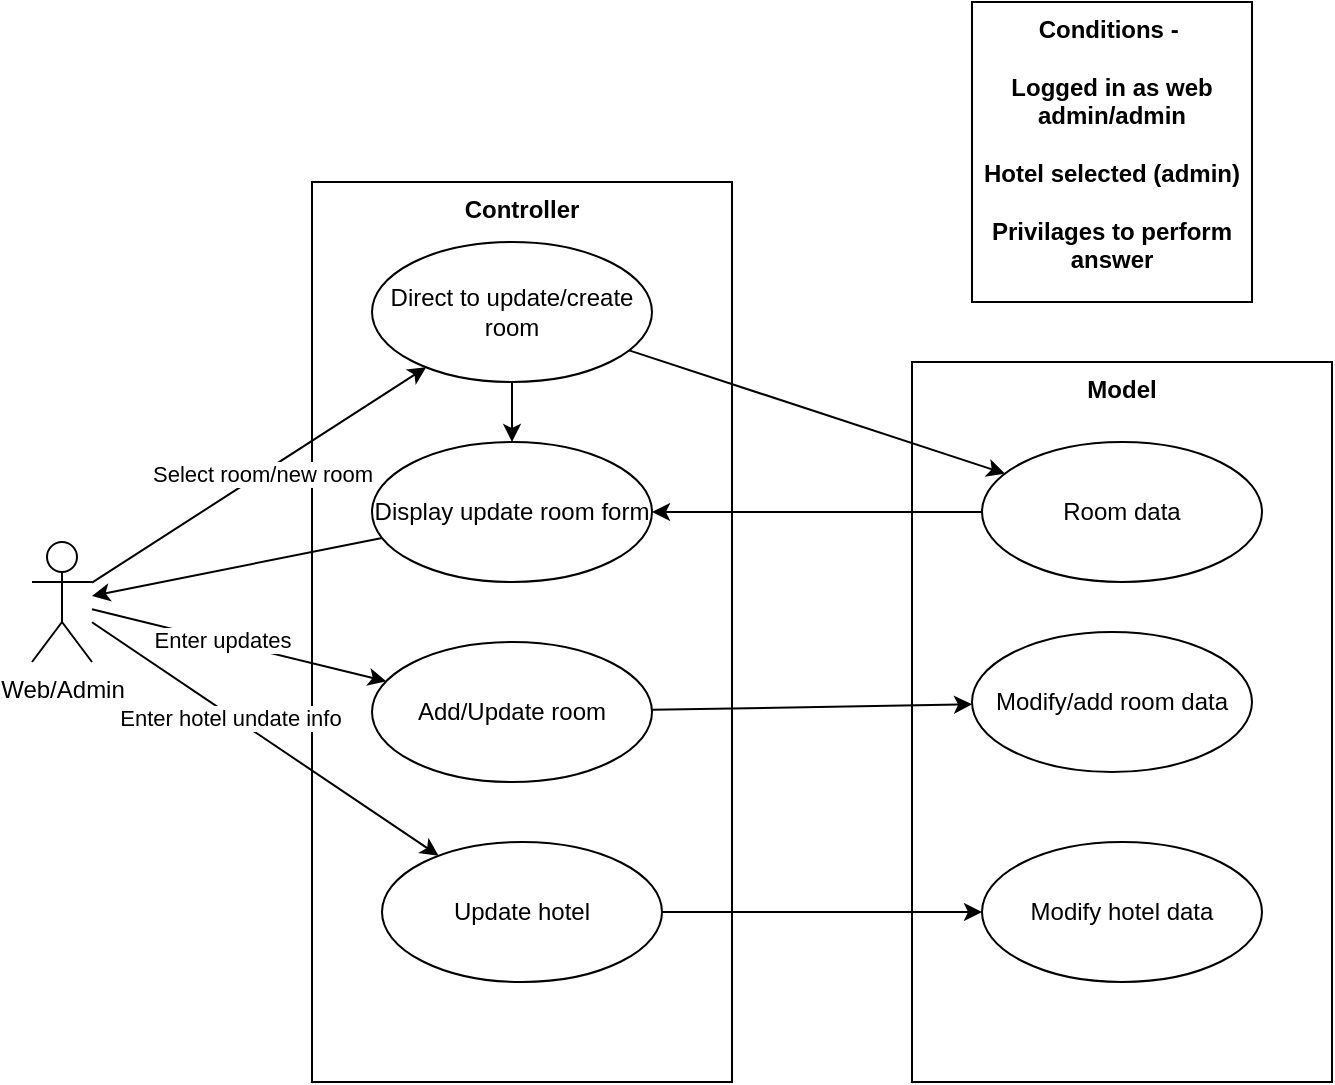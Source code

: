 <mxfile>
    <diagram id="KFu2Jjx0fvDgMEuhWSRL" name="Page-1">
        <mxGraphModel dx="1124" dy="719" grid="1" gridSize="10" guides="1" tooltips="1" connect="1" arrows="1" fold="1" page="1" pageScale="1" pageWidth="850" pageHeight="1100" math="0" shadow="0">
            <root>
                <mxCell id="0"/>
                <mxCell id="1" parent="0"/>
                <mxCell id="6" value="Controller" style="shape=rect;html=1;verticalAlign=top;fontStyle=1;whiteSpace=wrap;align=center;" parent="1" vertex="1">
                    <mxGeometry x="220" y="350" width="210" height="450" as="geometry"/>
                </mxCell>
                <mxCell id="12" style="edgeStyle=none;html=1;" parent="1" source="2" target="9" edge="1">
                    <mxGeometry relative="1" as="geometry"/>
                </mxCell>
                <mxCell id="27" value="Enter hotel undate info" style="edgeLabel;html=1;align=center;verticalAlign=middle;resizable=0;points=[];" parent="12" vertex="1" connectable="0">
                    <mxGeometry x="-0.204" y="-1" relative="1" as="geometry">
                        <mxPoint as="offset"/>
                    </mxGeometry>
                </mxCell>
                <mxCell id="14" style="edgeStyle=none;html=1;" parent="1" source="2" target="13" edge="1">
                    <mxGeometry relative="1" as="geometry"/>
                </mxCell>
                <mxCell id="16" value="Select room/new room" style="edgeLabel;html=1;align=center;verticalAlign=middle;resizable=0;points=[];" parent="14" vertex="1" connectable="0">
                    <mxGeometry x="0.015" relative="1" as="geometry">
                        <mxPoint as="offset"/>
                    </mxGeometry>
                </mxCell>
                <mxCell id="22" style="edgeStyle=none;html=1;" parent="1" source="2" target="23" edge="1">
                    <mxGeometry relative="1" as="geometry">
                        <mxPoint x="190" y="560" as="targetPoint"/>
                    </mxGeometry>
                </mxCell>
                <mxCell id="24" value="Enter updates" style="edgeLabel;html=1;align=center;verticalAlign=middle;resizable=0;points=[];" parent="22" vertex="1" connectable="0">
                    <mxGeometry x="-0.128" y="1" relative="1" as="geometry">
                        <mxPoint as="offset"/>
                    </mxGeometry>
                </mxCell>
                <mxCell id="2" value="Web/Admin" style="shape=umlActor;html=1;verticalLabelPosition=bottom;verticalAlign=top;align=center;" parent="1" vertex="1">
                    <mxGeometry x="80" y="530" width="30" height="60" as="geometry"/>
                </mxCell>
                <mxCell id="7" value="Model" style="shape=rect;html=1;verticalAlign=top;fontStyle=1;whiteSpace=wrap;align=center;" parent="1" vertex="1">
                    <mxGeometry x="520" y="440" width="210" height="360" as="geometry"/>
                </mxCell>
                <mxCell id="28" style="edgeStyle=none;html=1;" parent="1" source="9" target="29" edge="1">
                    <mxGeometry relative="1" as="geometry">
                        <mxPoint x="600" y="640" as="targetPoint"/>
                    </mxGeometry>
                </mxCell>
                <mxCell id="9" value="Update hotel" style="ellipse;whiteSpace=wrap;html=1;" parent="1" vertex="1">
                    <mxGeometry x="255" y="680" width="140" height="70" as="geometry"/>
                </mxCell>
                <mxCell id="19" style="edgeStyle=none;html=1;" parent="1" source="10" target="18" edge="1">
                    <mxGeometry relative="1" as="geometry"/>
                </mxCell>
                <mxCell id="10" value="Room data" style="ellipse;whiteSpace=wrap;html=1;" parent="1" vertex="1">
                    <mxGeometry x="555" y="480" width="140" height="70" as="geometry"/>
                </mxCell>
                <mxCell id="11" value="Conditions -&amp;nbsp;&lt;div&gt;&lt;br&gt;&lt;/div&gt;&lt;div&gt;Logged in as web admin/admin&lt;/div&gt;&lt;div&gt;&lt;br&gt;&lt;/div&gt;&lt;div&gt;Hotel selected (admin)&lt;/div&gt;&lt;div&gt;&lt;br&gt;&lt;/div&gt;&lt;div&gt;Privilages to perform answer&lt;/div&gt;" style="shape=rect;html=1;verticalAlign=top;fontStyle=1;whiteSpace=wrap;align=center;" parent="1" vertex="1">
                    <mxGeometry x="550" y="260" width="140" height="150" as="geometry"/>
                </mxCell>
                <mxCell id="15" style="edgeStyle=none;html=1;" parent="1" source="13" target="10" edge="1">
                    <mxGeometry relative="1" as="geometry"/>
                </mxCell>
                <mxCell id="17" style="edgeStyle=none;html=1;" parent="1" source="13" target="18" edge="1">
                    <mxGeometry relative="1" as="geometry">
                        <mxPoint x="480" y="630" as="targetPoint"/>
                    </mxGeometry>
                </mxCell>
                <mxCell id="13" value="Direct to update/create room" style="ellipse;whiteSpace=wrap;html=1;" parent="1" vertex="1">
                    <mxGeometry x="250" y="380" width="140" height="70" as="geometry"/>
                </mxCell>
                <mxCell id="20" style="edgeStyle=none;html=1;" parent="1" source="18" target="2" edge="1">
                    <mxGeometry relative="1" as="geometry"/>
                </mxCell>
                <mxCell id="18" value="Display update room form" style="ellipse;whiteSpace=wrap;html=1;" parent="1" vertex="1">
                    <mxGeometry x="250" y="480" width="140" height="70" as="geometry"/>
                </mxCell>
                <mxCell id="25" style="edgeStyle=none;html=1;" parent="1" source="23" target="26" edge="1">
                    <mxGeometry relative="1" as="geometry">
                        <mxPoint x="600" y="680" as="targetPoint"/>
                    </mxGeometry>
                </mxCell>
                <mxCell id="23" value="Add/Update room" style="ellipse;whiteSpace=wrap;html=1;" parent="1" vertex="1">
                    <mxGeometry x="250" y="580" width="140" height="70" as="geometry"/>
                </mxCell>
                <mxCell id="26" value="Modify/add room data" style="ellipse;whiteSpace=wrap;html=1;" parent="1" vertex="1">
                    <mxGeometry x="550" y="575" width="140" height="70" as="geometry"/>
                </mxCell>
                <mxCell id="29" value="Modify hotel data" style="ellipse;whiteSpace=wrap;html=1;" parent="1" vertex="1">
                    <mxGeometry x="555" y="680" width="140" height="70" as="geometry"/>
                </mxCell>
            </root>
        </mxGraphModel>
    </diagram>
</mxfile>